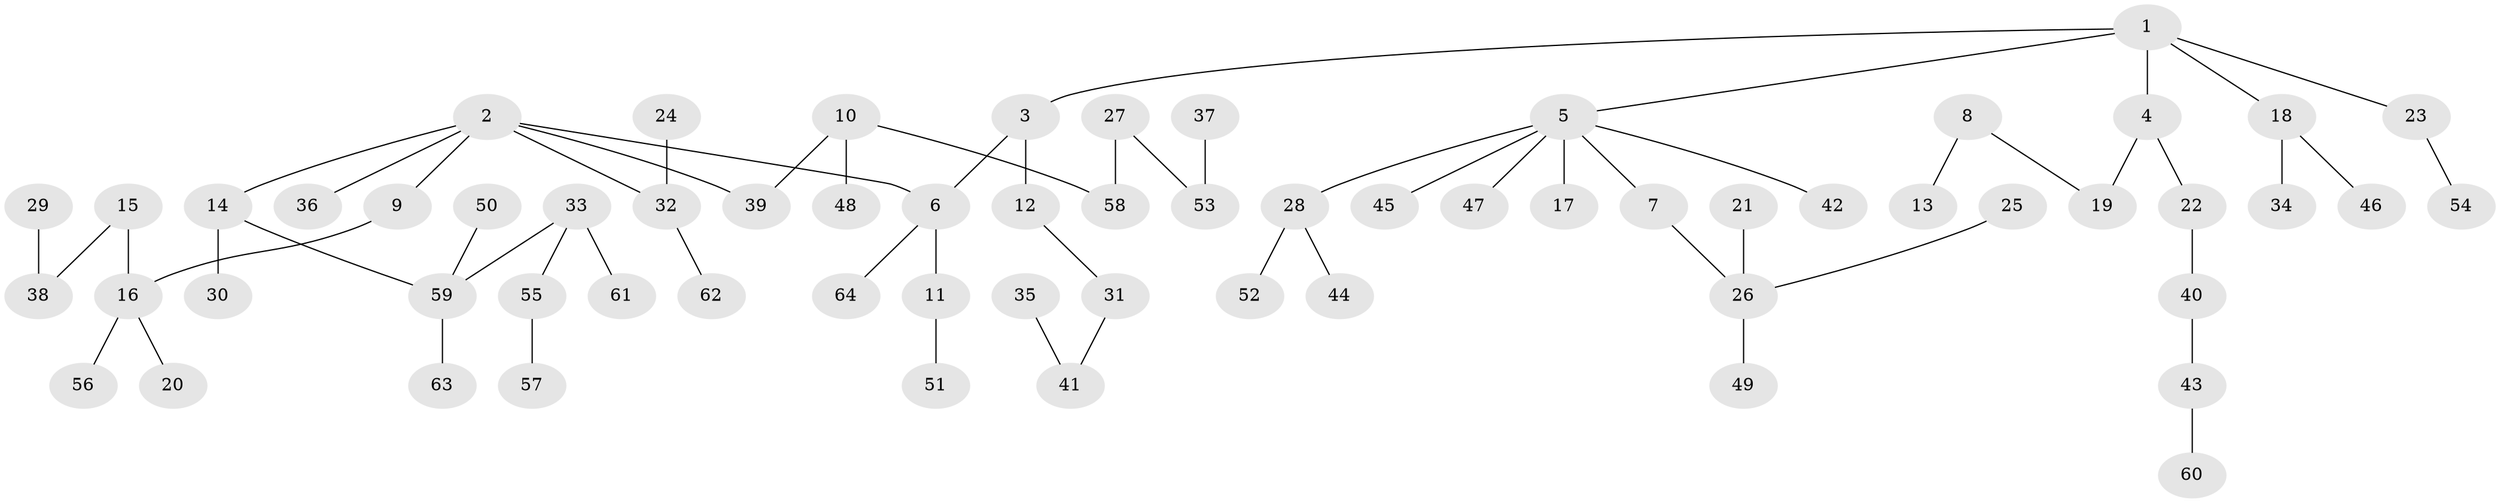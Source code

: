 // original degree distribution, {5: 0.04716981132075472, 3: 0.1509433962264151, 7: 0.009433962264150943, 2: 0.25471698113207547, 1: 0.49056603773584906, 8: 0.009433962264150943, 4: 0.03773584905660377}
// Generated by graph-tools (version 1.1) at 2025/37/03/04/25 23:37:17]
// undirected, 64 vertices, 63 edges
graph export_dot {
  node [color=gray90,style=filled];
  1;
  2;
  3;
  4;
  5;
  6;
  7;
  8;
  9;
  10;
  11;
  12;
  13;
  14;
  15;
  16;
  17;
  18;
  19;
  20;
  21;
  22;
  23;
  24;
  25;
  26;
  27;
  28;
  29;
  30;
  31;
  32;
  33;
  34;
  35;
  36;
  37;
  38;
  39;
  40;
  41;
  42;
  43;
  44;
  45;
  46;
  47;
  48;
  49;
  50;
  51;
  52;
  53;
  54;
  55;
  56;
  57;
  58;
  59;
  60;
  61;
  62;
  63;
  64;
  1 -- 3 [weight=1.0];
  1 -- 4 [weight=1.0];
  1 -- 5 [weight=1.0];
  1 -- 18 [weight=1.0];
  1 -- 23 [weight=1.0];
  2 -- 6 [weight=1.0];
  2 -- 9 [weight=1.0];
  2 -- 14 [weight=1.0];
  2 -- 32 [weight=1.0];
  2 -- 36 [weight=1.0];
  2 -- 39 [weight=1.0];
  3 -- 6 [weight=1.0];
  3 -- 12 [weight=1.0];
  4 -- 19 [weight=1.0];
  4 -- 22 [weight=1.0];
  5 -- 7 [weight=1.0];
  5 -- 17 [weight=1.0];
  5 -- 28 [weight=1.0];
  5 -- 42 [weight=1.0];
  5 -- 45 [weight=1.0];
  5 -- 47 [weight=1.0];
  6 -- 11 [weight=1.0];
  6 -- 64 [weight=1.0];
  7 -- 26 [weight=1.0];
  8 -- 13 [weight=1.0];
  8 -- 19 [weight=1.0];
  9 -- 16 [weight=1.0];
  10 -- 39 [weight=1.0];
  10 -- 48 [weight=1.0];
  10 -- 58 [weight=1.0];
  11 -- 51 [weight=1.0];
  12 -- 31 [weight=1.0];
  14 -- 30 [weight=1.0];
  14 -- 59 [weight=1.0];
  15 -- 16 [weight=1.0];
  15 -- 38 [weight=1.0];
  16 -- 20 [weight=1.0];
  16 -- 56 [weight=1.0];
  18 -- 34 [weight=1.0];
  18 -- 46 [weight=1.0];
  21 -- 26 [weight=1.0];
  22 -- 40 [weight=1.0];
  23 -- 54 [weight=1.0];
  24 -- 32 [weight=1.0];
  25 -- 26 [weight=1.0];
  26 -- 49 [weight=1.0];
  27 -- 53 [weight=1.0];
  27 -- 58 [weight=1.0];
  28 -- 44 [weight=1.0];
  28 -- 52 [weight=1.0];
  29 -- 38 [weight=1.0];
  31 -- 41 [weight=1.0];
  32 -- 62 [weight=1.0];
  33 -- 55 [weight=1.0];
  33 -- 59 [weight=1.0];
  33 -- 61 [weight=1.0];
  35 -- 41 [weight=1.0];
  37 -- 53 [weight=1.0];
  40 -- 43 [weight=1.0];
  43 -- 60 [weight=1.0];
  50 -- 59 [weight=1.0];
  55 -- 57 [weight=1.0];
  59 -- 63 [weight=1.0];
}
